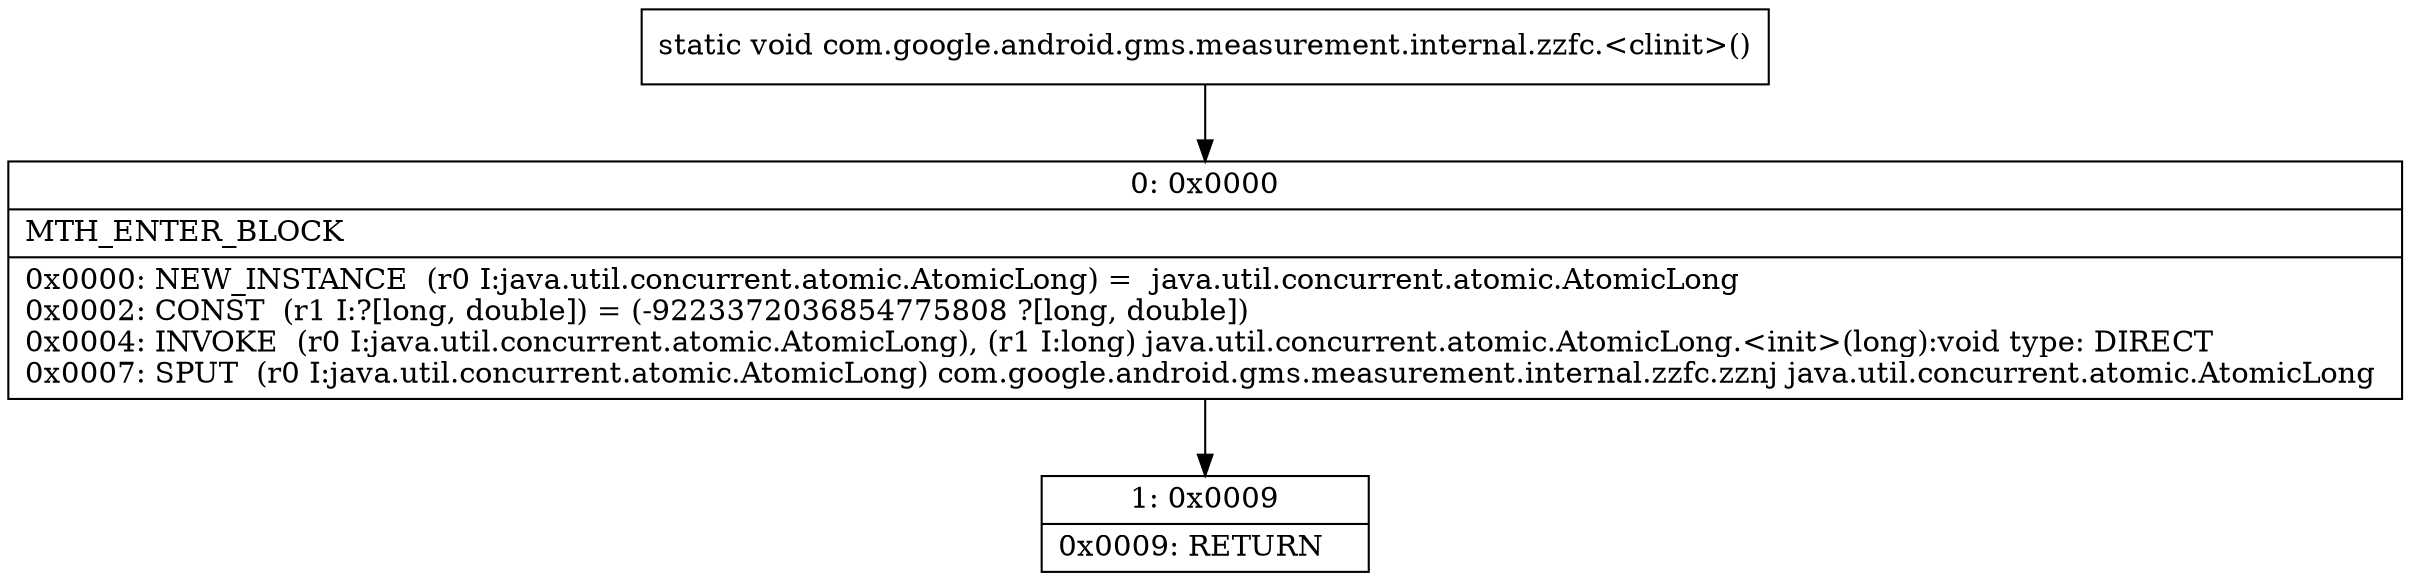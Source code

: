 digraph "CFG forcom.google.android.gms.measurement.internal.zzfc.\<clinit\>()V" {
Node_0 [shape=record,label="{0\:\ 0x0000|MTH_ENTER_BLOCK\l|0x0000: NEW_INSTANCE  (r0 I:java.util.concurrent.atomic.AtomicLong) =  java.util.concurrent.atomic.AtomicLong \l0x0002: CONST  (r1 I:?[long, double]) = (\-9223372036854775808 ?[long, double]) \l0x0004: INVOKE  (r0 I:java.util.concurrent.atomic.AtomicLong), (r1 I:long) java.util.concurrent.atomic.AtomicLong.\<init\>(long):void type: DIRECT \l0x0007: SPUT  (r0 I:java.util.concurrent.atomic.AtomicLong) com.google.android.gms.measurement.internal.zzfc.zznj java.util.concurrent.atomic.AtomicLong \l}"];
Node_1 [shape=record,label="{1\:\ 0x0009|0x0009: RETURN   \l}"];
MethodNode[shape=record,label="{static void com.google.android.gms.measurement.internal.zzfc.\<clinit\>() }"];
MethodNode -> Node_0;
Node_0 -> Node_1;
}

